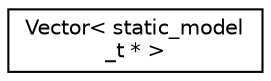digraph "Graphical Class Hierarchy"
{
 // INTERACTIVE_SVG=YES
  edge [fontname="Helvetica",fontsize="10",labelfontname="Helvetica",labelfontsize="10"];
  node [fontname="Helvetica",fontsize="10",shape=record];
  rankdir="LR";
  Node1 [label="Vector\< static_model\l_t * \>",height=0.2,width=0.4,color="black", fillcolor="white", style="filled",URL="$class_vector.html"];
}
